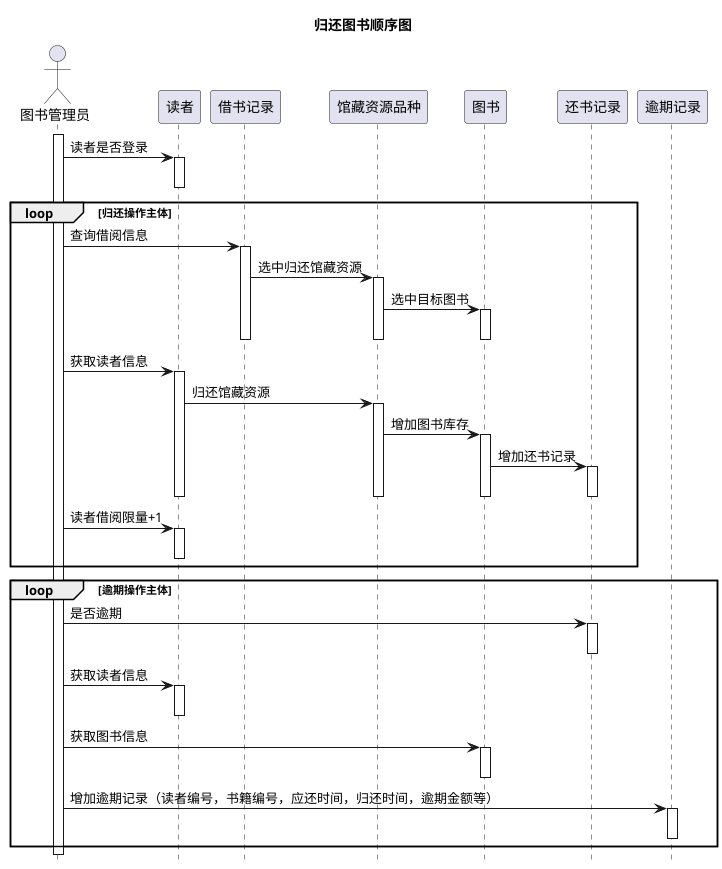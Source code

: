 @startuml
hide footbox
title 归还图书顺序图
actor 图书管理员 as user
activate user
user->读者:读者是否登录
activate 读者
deactivate 读者
loop 归还操作主体
user->借书记录:查询借阅信息
activate 借书记录
借书记录->馆藏资源品种:选中归还馆藏资源
activate 馆藏资源品种
馆藏资源品种->图书:选中目标图书
activate 图书
deactivate 图书
deactivate 馆藏资源品种
deactivate 借书记录
user->读者:获取读者信息
activate 读者
读者->馆藏资源品种:归还馆藏资源
activate 馆藏资源品种
馆藏资源品种->图书:增加图书库存
activate 图书
图书->还书记录:增加还书记录
activate 还书记录
deactivate 还书记录
deactivate 图书
deactivate 馆藏资源品种
deactivate 读者
user->读者:读者借阅限量+1
activate 读者
deactivate 读者
end
loop 逾期操作主体
user->还书记录:是否逾期
activate 还书记录
deactivate 还书记录
user->读者:获取读者信息
activate 读者
deactivate 读者
user->图书:获取图书信息
activate 图书
deactivate 图书
user->逾期记录:增加逾期记录（读者编号，书籍编号，应还时间，归还时间，逾期金额等）
activate 逾期记录
deactivate 逾期记录
end
@enduml